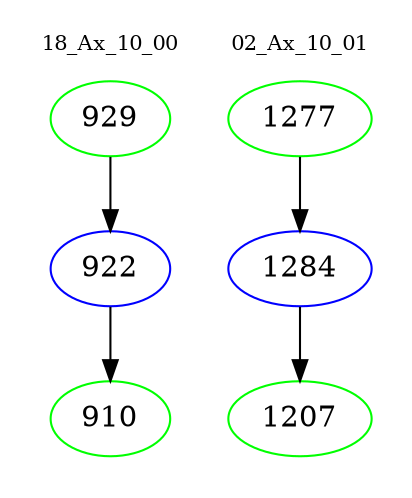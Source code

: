 digraph{
subgraph cluster_0 {
color = white
label = "18_Ax_10_00";
fontsize=10;
T0_929 [label="929", color="green"]
T0_929 -> T0_922 [color="black"]
T0_922 [label="922", color="blue"]
T0_922 -> T0_910 [color="black"]
T0_910 [label="910", color="green"]
}
subgraph cluster_1 {
color = white
label = "02_Ax_10_01";
fontsize=10;
T1_1277 [label="1277", color="green"]
T1_1277 -> T1_1284 [color="black"]
T1_1284 [label="1284", color="blue"]
T1_1284 -> T1_1207 [color="black"]
T1_1207 [label="1207", color="green"]
}
}
